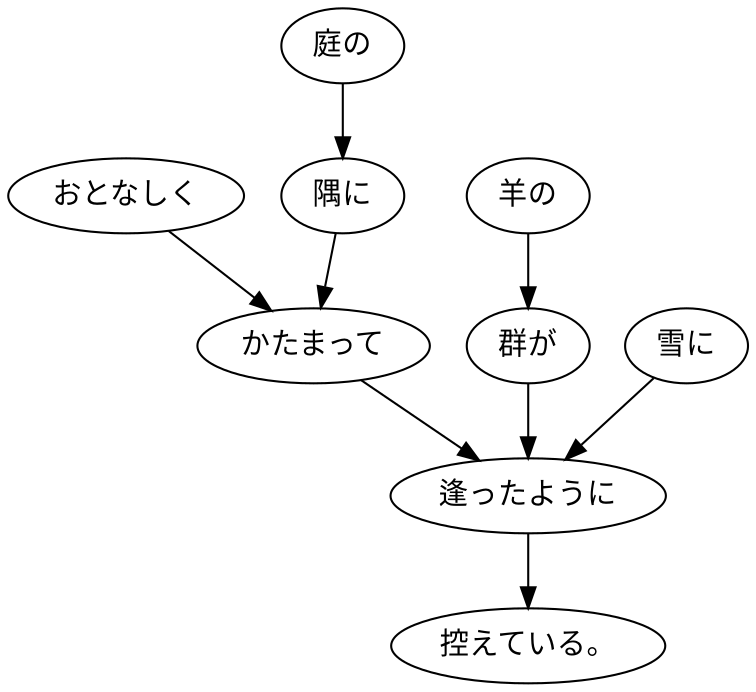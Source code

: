 digraph graph5185 {
	node0 [label="おとなしく"];
	node1 [label="庭の"];
	node2 [label="隅に"];
	node3 [label="かたまって"];
	node4 [label="羊の"];
	node5 [label="群が"];
	node6 [label="雪に"];
	node7 [label="逢ったように"];
	node8 [label="控えている。"];
	node0 -> node3;
	node1 -> node2;
	node2 -> node3;
	node3 -> node7;
	node4 -> node5;
	node5 -> node7;
	node6 -> node7;
	node7 -> node8;
}
